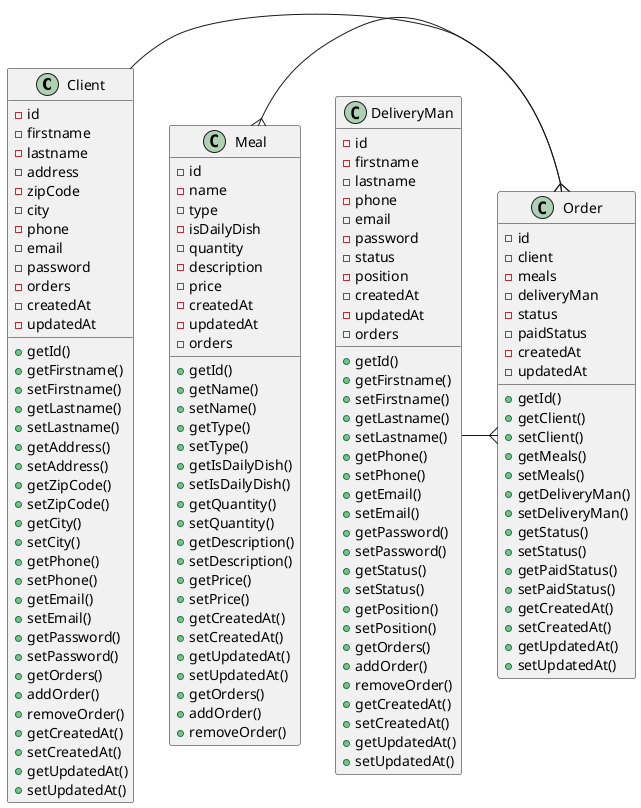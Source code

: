 @startuml
'https://plantuml.com/class-diagram

class Client {
    -id
    -firstname
    -lastname
    -address
    -zipCode
    -city
    -phone
    -email
    -password
    -orders
    -createdAt
    -updatedAt
    +getId()
    +getFirstname()
    +setFirstname()
    +getLastname()
    +setLastname()
    +getAddress()
    +setAddress()
    +getZipCode()
    +setZipCode()
    +getCity()
    +setCity()
    +getPhone()
    +setPhone()
    +getEmail()
    +setEmail()
    +getPassword()
    +setPassword()
    +getOrders()
    +addOrder()
    +removeOrder()
    +getCreatedAt()
    +setCreatedAt()
    +getUpdatedAt()
    +setUpdatedAt()
}

class Meal {
    -id
    -name
    -type
    -isDailyDish
    -quantity
    -description
    -price
    -createdAt
    -updatedAt
    -orders
    +getId()
    +getName()
    +setName()
    +getType()
    +setType()
    +getIsDailyDish()
    +setIsDailyDish()
    +getQuantity()
    +setQuantity()
    +getDescription()
    +setDescription()
    +getPrice()
    +setPrice()
    +getCreatedAt()
    +setCreatedAt()
    +getUpdatedAt()
    +setUpdatedAt()
    +getOrders()
    +addOrder()
    +removeOrder()
}

class DeliveryMan {
    -id
    -firstname
    -lastname
    -phone
    -email
    -password
    -status
    -position
    -createdAt
    -updatedAt
    -orders
    +getId()
    +getFirstname()
    +setFirstname()
    +getLastname()
    +setLastname()
    +getPhone()
    +setPhone()
    +getEmail()
    +setEmail()
    +getPassword()
    +setPassword()
    +getStatus()
    +setStatus()
    +getPosition()
    +setPosition()
    +getOrders()
    +addOrder()
    +removeOrder()
    +getCreatedAt()
    +setCreatedAt()
    +getUpdatedAt()
    +setUpdatedAt()
}

class Order {
    -id
    -client
    -meals
    -deliveryMan
    -status
    -paidStatus
    -createdAt
    -updatedAt
    +getId()
    +getClient()
    +setClient()
    +getMeals()
    +setMeals()
    +getDeliveryMan()
    +setDeliveryMan()
    +getStatus()
    +setStatus()
    +getPaidStatus()
    +setPaidStatus()
    +getCreatedAt()
    +setCreatedAt()
    +getUpdatedAt()
    +setUpdatedAt()
}

Client -{ Order
Meal }-{ Order
DeliveryMan -{ Order


@enduml
 'La liste des différents plats du jour
 'La liste des livreurs, avec leur statut (libre, en cours de livraison) et leur position
 'La liste des commandes passées
